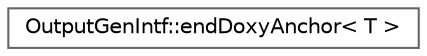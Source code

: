 digraph "Graphical Class Hierarchy"
{
 // INTERACTIVE_SVG=YES
 // LATEX_PDF_SIZE
  bgcolor="transparent";
  edge [fontname=Helvetica,fontsize=10,labelfontname=Helvetica,labelfontsize=10];
  node [fontname=Helvetica,fontsize=10,shape=box,height=0.2,width=0.4];
  rankdir="LR";
  Node0 [label="OutputGenIntf::endDoxyAnchor\< T \>",height=0.2,width=0.4,color="grey40", fillcolor="white", style="filled",URL="$d5/d0c/struct_output_gen_intf_1_1end_doxy_anchor.html",tooltip=" "];
}
